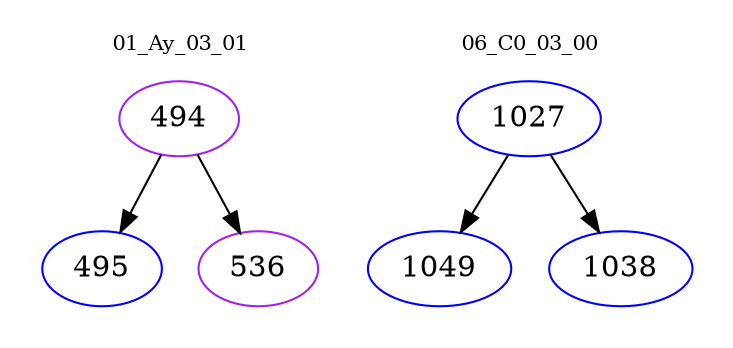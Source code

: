 digraph{
subgraph cluster_0 {
color = white
label = "01_Ay_03_01";
fontsize=10;
T0_494 [label="494", color="purple"]
T0_494 -> T0_495 [color="black"]
T0_495 [label="495", color="blue"]
T0_494 -> T0_536 [color="black"]
T0_536 [label="536", color="purple"]
}
subgraph cluster_1 {
color = white
label = "06_C0_03_00";
fontsize=10;
T1_1027 [label="1027", color="blue"]
T1_1027 -> T1_1049 [color="black"]
T1_1049 [label="1049", color="blue"]
T1_1027 -> T1_1038 [color="black"]
T1_1038 [label="1038", color="blue"]
}
}
